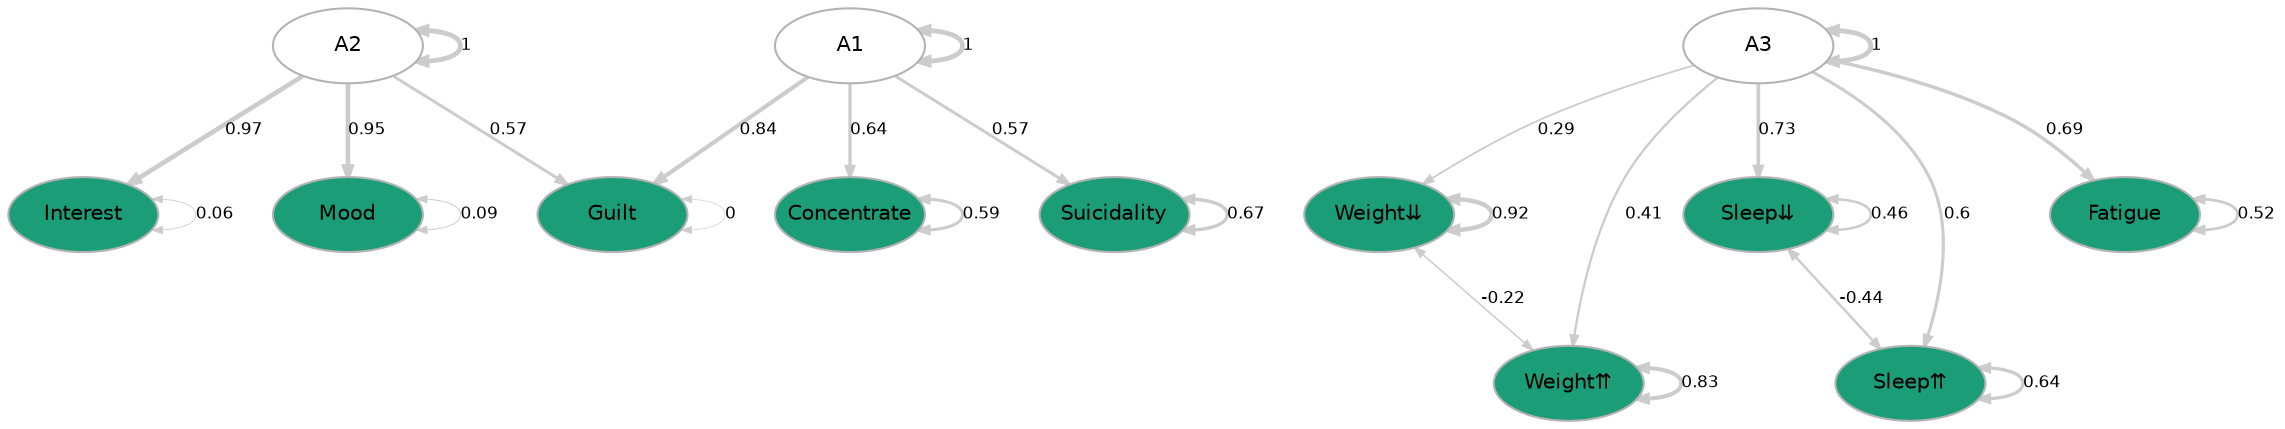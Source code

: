 digraph {

graph [layout = "dot",
       rankdir = "TB",
       outputorder = "edgesfirst",
       bgcolor = "white"]

node [fontname = "Helvetica",
      fontsize = "10",
      shape = "circle",
      fixedsize = "true",
      width = "0.5",
      style = "filled",
      fillcolor = "aliceblue",
      color = "gray70",
      fontcolor = "gray50"]

edge [fontname = "Helvetica",
     fontsize = "8",
     len = "1.5",
     color = "gray80",
     arrowsize = "0.5"]

  "1" [label = "A1", shape = "oval", width = "1", fillcolor = "white", fontcolor = "black"] 
  "2" [label = "A2", shape = "oval", width = "1", fillcolor = "white", fontcolor = "black"] 
  "3" [label = "A3", shape = "oval", width = "1", fillcolor = "white", fontcolor = "black"] 
  "4" [label = "Mood", shape = "oval", width = "1", fillcolor = "#1b9e77", fontcolor = "black"] 
  "5" [label = "Interest", shape = "oval", width = "1", fillcolor = "#1b9e77", fontcolor = "black"] 
  "6" [label = "Weight⇊", shape = "oval", width = "1", fillcolor = "#1b9e77", fontcolor = "black"] 
  "7" [label = "Weight⇈", shape = "oval", width = "1", fillcolor = "#1b9e77", fontcolor = "black"] 
  "8" [label = "Sleep⇊", shape = "oval", width = "1", fillcolor = "#1b9e77", fontcolor = "black"] 
  "9" [label = "Sleep⇈", shape = "oval", width = "1", fillcolor = "#1b9e77", fontcolor = "black"] 
  "10" [label = "Fatigue", shape = "oval", width = "1", fillcolor = "#1b9e77", fontcolor = "black"] 
  "11" [label = "Guilt", shape = "oval", width = "1", fillcolor = "#1b9e77", fontcolor = "black"] 
  "12" [label = "Concentrate", shape = "oval", width = "1", fillcolor = "#1b9e77", fontcolor = "black"] 
  "13" [label = "Suicidality", shape = "oval", width = "1", fillcolor = "#1b9e77", fontcolor = "black"] 
"1"->"1" [label = "1", penwidth = "2.3", dir = "both"] 
"1"->"11" [label = "0.84", penwidth = "1.9848206598672", dir = "forward"] 
"1"->"12" [label = "0.64", penwidth = "1.58285741489531", dir = "forward"] 
"1"->"13" [label = "0.57", penwidth = "1.4463261076789", dir = "forward"] 
"2"->"2" [label = "1", penwidth = "2.3", dir = "both"] 
"2"->"4" [label = "0.95", penwidth = "2.20458056702831", dir = "forward"] 
"2"->"5" [label = "0.97", penwidth = "2.24416110995992", dir = "forward"] 
"2"->"11" [label = "0.57", penwidth = "1.43827860067119", dir = "forward"] 
"3"->"3" [label = "1", penwidth = "2.3", dir = "both"] 
"3"->"6" [label = "0.29", penwidth = "0.873189153507405", dir = "forward"] 
"3"->"7" [label = "0.41", penwidth = "1.1210206310013", dir = "forward"] 
"3"->"8" [label = "0.73", penwidth = "1.76476587293189", dir = "forward"] 
"3"->"9" [label = "0.6", penwidth = "1.4963617696154", dir = "forward"] 
"3"->"10" [label = "0.69", penwidth = "1.68170044677146", dir = "forward"] 
"4"->"4" [label = "0.09", penwidth = "0.486284860452994", dir = "both"] 
"5"->"5" [label = "0.06", penwidth = "0.410119859203763", dir = "both"] 
"6"->"6" [label = "0.92", penwidth = "2.13572761763516", dir = "both"] 
"6"->"7" [label = "-0.22", penwidth = "0.733104178017547", dir = "both"] 
"7"->"7" [label = "0.83", penwidth = "1.96296413066634", dir = "both"] 
"8"->"8" [label = "0.46", penwidth = "1.22722978515392", dir = "both"] 
"8"->"9" [label = "-0.44", penwidth = "1.17361235174349", dir = "both"] 
"9"->"9" [label = "0.64", penwidth = "1.58436046859584", dir = "both"] 
"10"->"10" [label = "0.52", penwidth = "1.34545285348228", dir = "both"] 
"11"->"11" [label = "0", penwidth = "0.301999564172706", dir = "both"] 
"12"->"12" [label = "0.59", penwidth = "1.47710022931135", dir = "both"] 
"13"->"13" [label = "0.67", penwidth = "1.64293901120098", dir = "both"] 
}